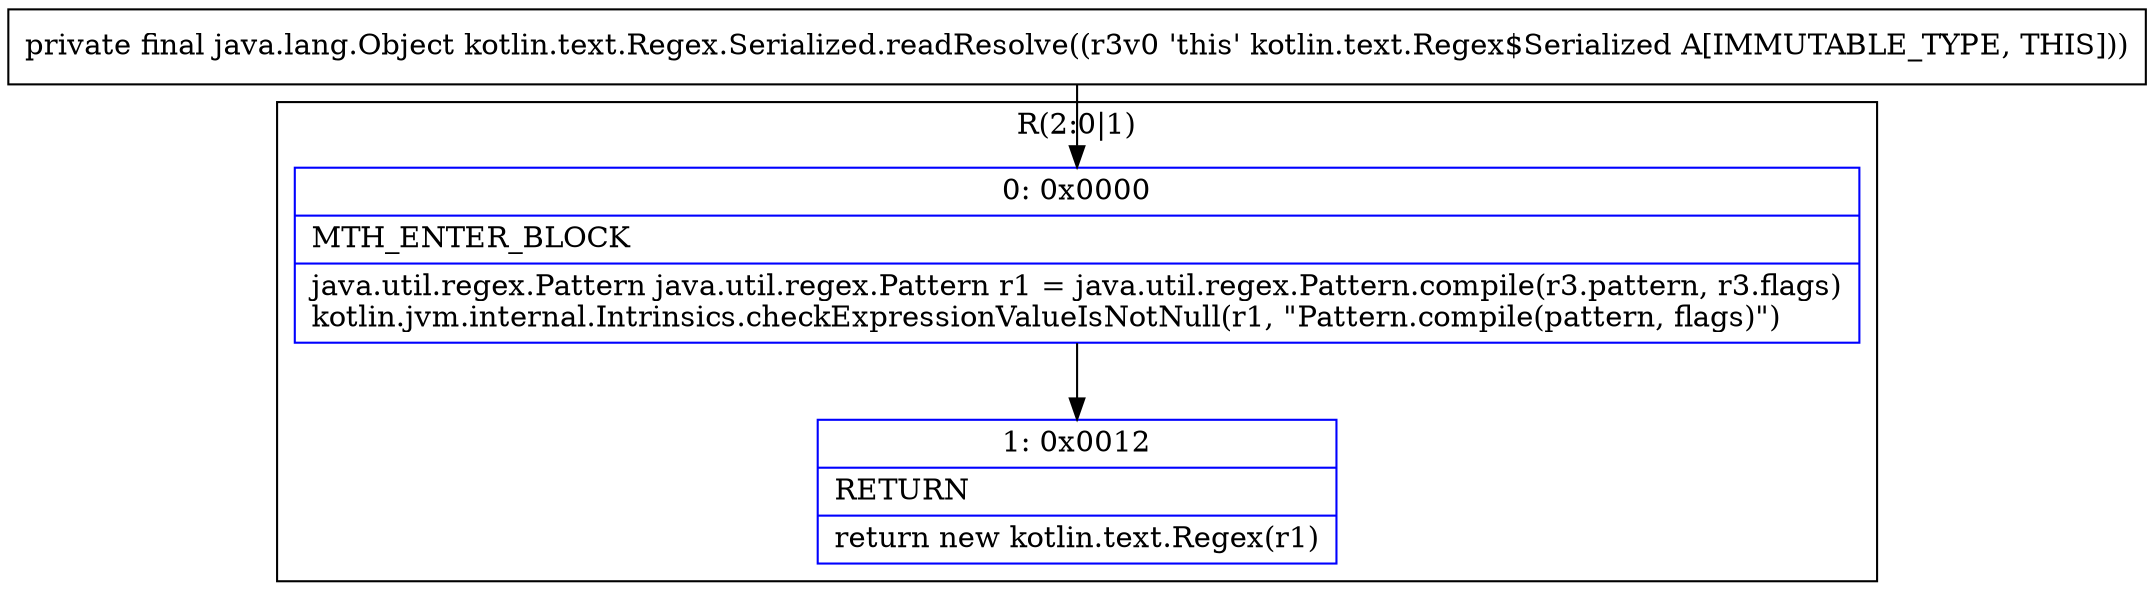 digraph "CFG forkotlin.text.Regex.Serialized.readResolve()Ljava\/lang\/Object;" {
subgraph cluster_Region_626934800 {
label = "R(2:0|1)";
node [shape=record,color=blue];
Node_0 [shape=record,label="{0\:\ 0x0000|MTH_ENTER_BLOCK\l|java.util.regex.Pattern java.util.regex.Pattern r1 = java.util.regex.Pattern.compile(r3.pattern, r3.flags)\lkotlin.jvm.internal.Intrinsics.checkExpressionValueIsNotNull(r1, \"Pattern.compile(pattern, flags)\")\l}"];
Node_1 [shape=record,label="{1\:\ 0x0012|RETURN\l|return new kotlin.text.Regex(r1)\l}"];
}
MethodNode[shape=record,label="{private final java.lang.Object kotlin.text.Regex.Serialized.readResolve((r3v0 'this' kotlin.text.Regex$Serialized A[IMMUTABLE_TYPE, THIS])) }"];
MethodNode -> Node_0;
Node_0 -> Node_1;
}

